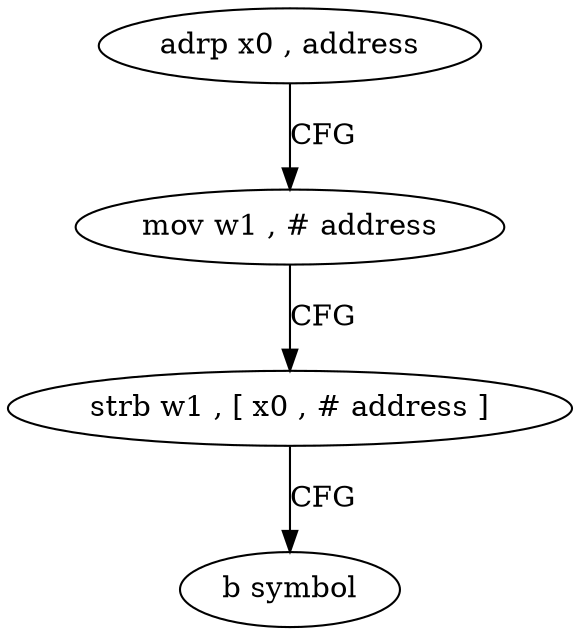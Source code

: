 digraph "func" {
"4254616" [label = "adrp x0 , address" ]
"4254620" [label = "mov w1 , # address" ]
"4254624" [label = "strb w1 , [ x0 , # address ]" ]
"4254628" [label = "b symbol" ]
"4254616" -> "4254620" [ label = "CFG" ]
"4254620" -> "4254624" [ label = "CFG" ]
"4254624" -> "4254628" [ label = "CFG" ]
}
